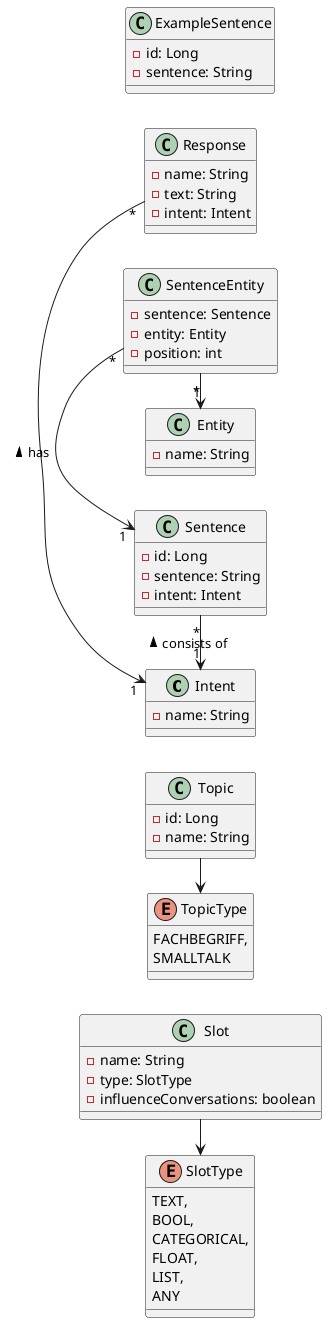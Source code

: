 @startuml
left to right direction
class Intent {
    - name: String
}

class Entity {
    - name: String
}

class SentenceEntity {
    - sentence: Sentence
    - entity: Entity
    - position: int
}

class Sentence {
    - id: Long
    - sentence: String
    - intent: Intent
}
class Topic {
    - id: Long
    - name: String
}

class ExampleSentence {
    - id: Long
    - sentence: String
}



class Response {
    - name: String
    - text: String
    - intent: Intent
}

class Slot {
    - name: String
    - type: SlotType
    - influenceConversations: boolean
}

enum TopicType {
FACHBEGRIFF,
SMALLTALK
}

enum SlotType {
TEXT,
BOOL,
CATEGORICAL,
FLOAT,
LIST,
ANY
}

Slot -> SlotType
Topic -> TopicType
Sentence "*" -> "1" Intent : consists of <
Response "*" -> "1" Intent : has <
SentenceEntity "*" -> "1" Sentence
SentenceEntity "*" -> "1" Entity
@enduml
